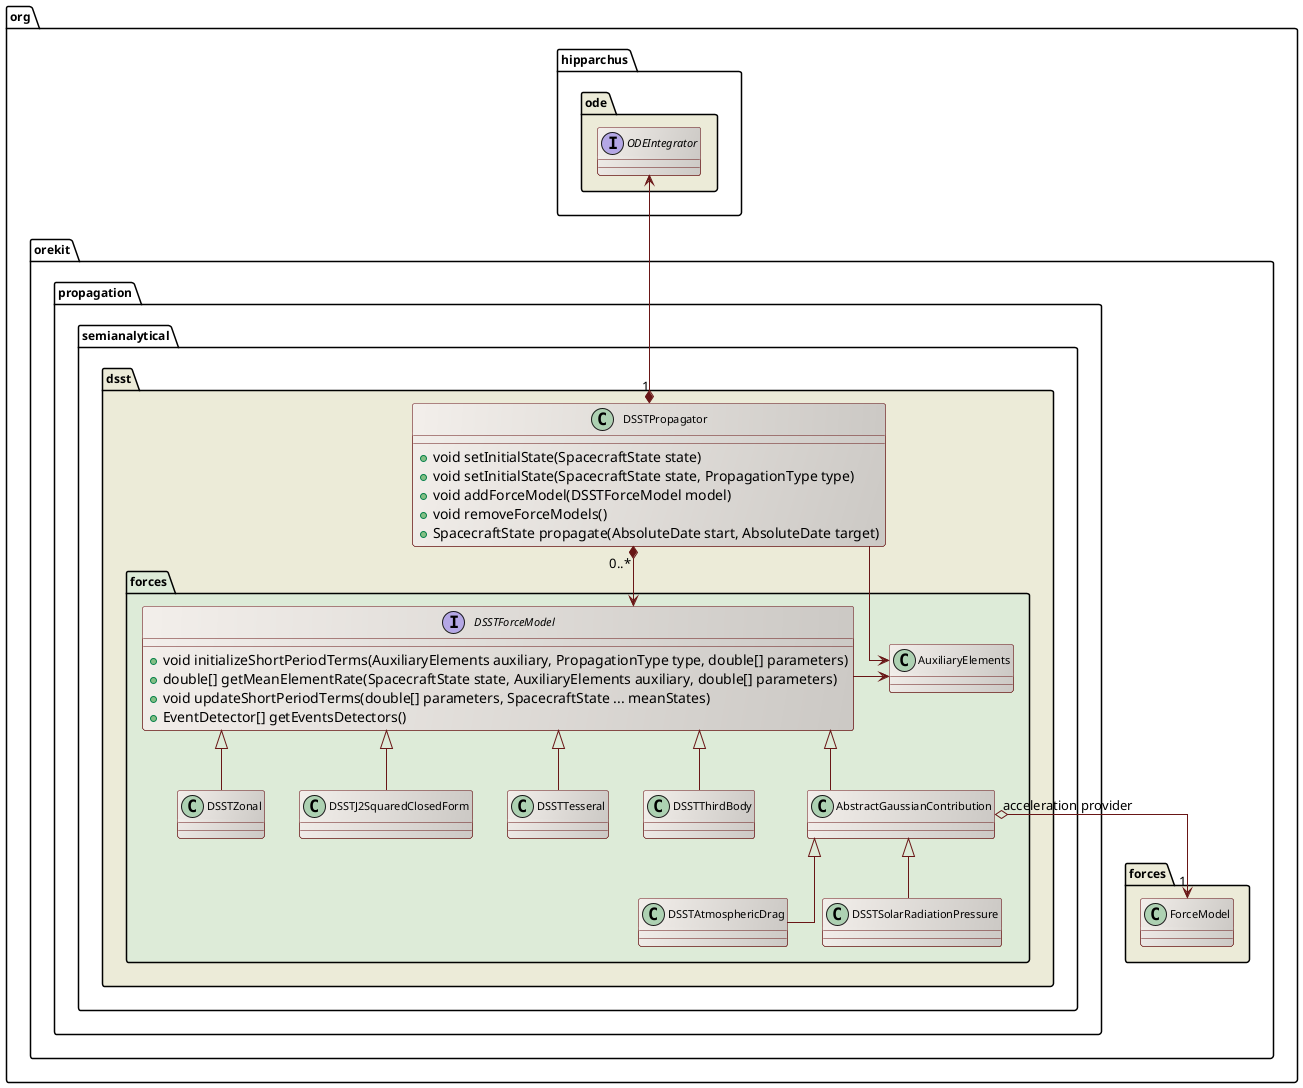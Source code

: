 ' Copyright 2002-2023 CS GROUP
' Licensed to CS GROUP (CS) under one or more
' contributor license agreements.  See the NOTICE file distributed with
' this work for additional information regarding copyright ownership.
' CS licenses this file to You under the Apache License, Version 2.0
' (the "License"); you may not use this file except in compliance with
' the License.  You may obtain a copy of the License at
'
'   http://www.apache.org/licenses/LICENSE-2.0
'
' Unless required by applicable law or agreed to in writing, software
' distributed under the License is distributed on an "AS IS" BASIS,
' WITHOUT WARRANTIES OR CONDITIONS OF ANY KIND, either express or implied.
' See the License for the specific language governing permissions and
' limitations under the License.
 
@startuml

  skinparam svek                  true
  skinparam ClassBackgroundColor  #F3EFEB/CCC9C5
  skinparam ClassArrowColor       #691616
  skinparam ClassBorderColor      #691616
  skinparam NoteBackgroundColor   #F3EFEB
  skinparam NoteBorderColor       #691616
  skinparam NoteFontColor         #691616
  skinparam ClassFontSize         11
  skinparam PackageFontSize       12
  skinparam linetype              ortho

  package org.hipparchus.ode #ECEBD8 {

    interface ODEIntegrator

  }

  package org.orekit.forces #ECEBD8 {
    class ForceModel
  }

  package org.orekit.propagation.semianalytical.dsst #ECEBD8 {

    class DSSTPropagator {
      +void setInitialState(SpacecraftState state)
      +void setInitialState(SpacecraftState state, PropagationType type)
      +void addForceModel(DSSTForceModel model)
      +void removeForceModels()
      +SpacecraftState propagate(AbsoluteDate start, AbsoluteDate target)
    }

    ODEIntegrator <--* "1" DSSTPropagator

    package forces #DDEBD8 {

      class AuxiliaryElements

      interface DSSTForceModel {
        +void initializeShortPeriodTerms(AuxiliaryElements auxiliary, PropagationType type, double[] parameters)
        +double[] getMeanElementRate(SpacecraftState state, AuxiliaryElements auxiliary, double[] parameters)
        +void updateShortPeriodTerms(double[] parameters, SpacecraftState ... meanStates)
        +EventDetector[] getEventsDetectors()
      }

      DSSTForceModel -right->  AuxiliaryElements
      DSSTForceModel <|-- DSSTZonal
      DSSTForceModel <|-- DSSTJ2SquaredClosedForm
      DSSTForceModel <|-- DSSTTesseral
      DSSTForceModel <|-- DSSTThirdBody
      DSSTForceModel <|-- AbstractGaussianContribution

      AbstractGaussianContribution <|-- DSSTAtmosphericDrag
      AbstractGaussianContribution <|-- DSSTSolarRadiationPressure
      AbstractGaussianContribution o--> "1" ForceModel : acceleration provider

    }

    DSSTPropagator "0..*" *--> DSSTForceModel
    DSSTPropagator --> AuxiliaryElements

  }


@enduml
